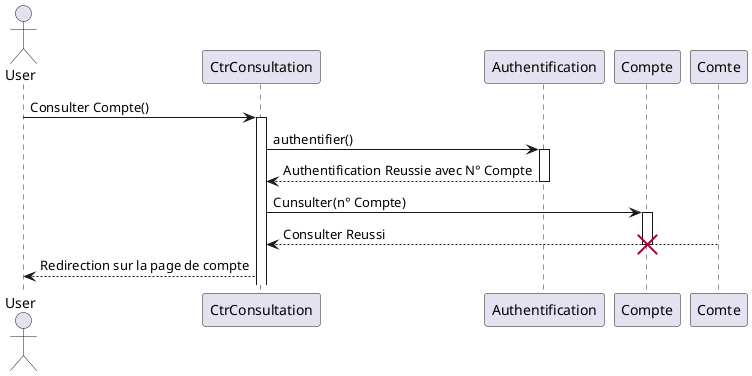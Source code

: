 @startuml

actor User 

User -> CtrConsultation : Consulter Compte()
activate CtrConsultation
CtrConsultation -> Authentification : authentifier()
Activate Authentification 
Authentification --> CtrConsultation : Authentification Reussie avec N° Compte 
deactivate Authentification 

CtrConsultation -> Compte : Cunsulter(n° Compte) 
activate Compte 
Comte --> CtrConsultation : Consulter Reussi 
destroy Compte 
CtrConsultation --> User : Redirection sur la page de compte 


@enduml